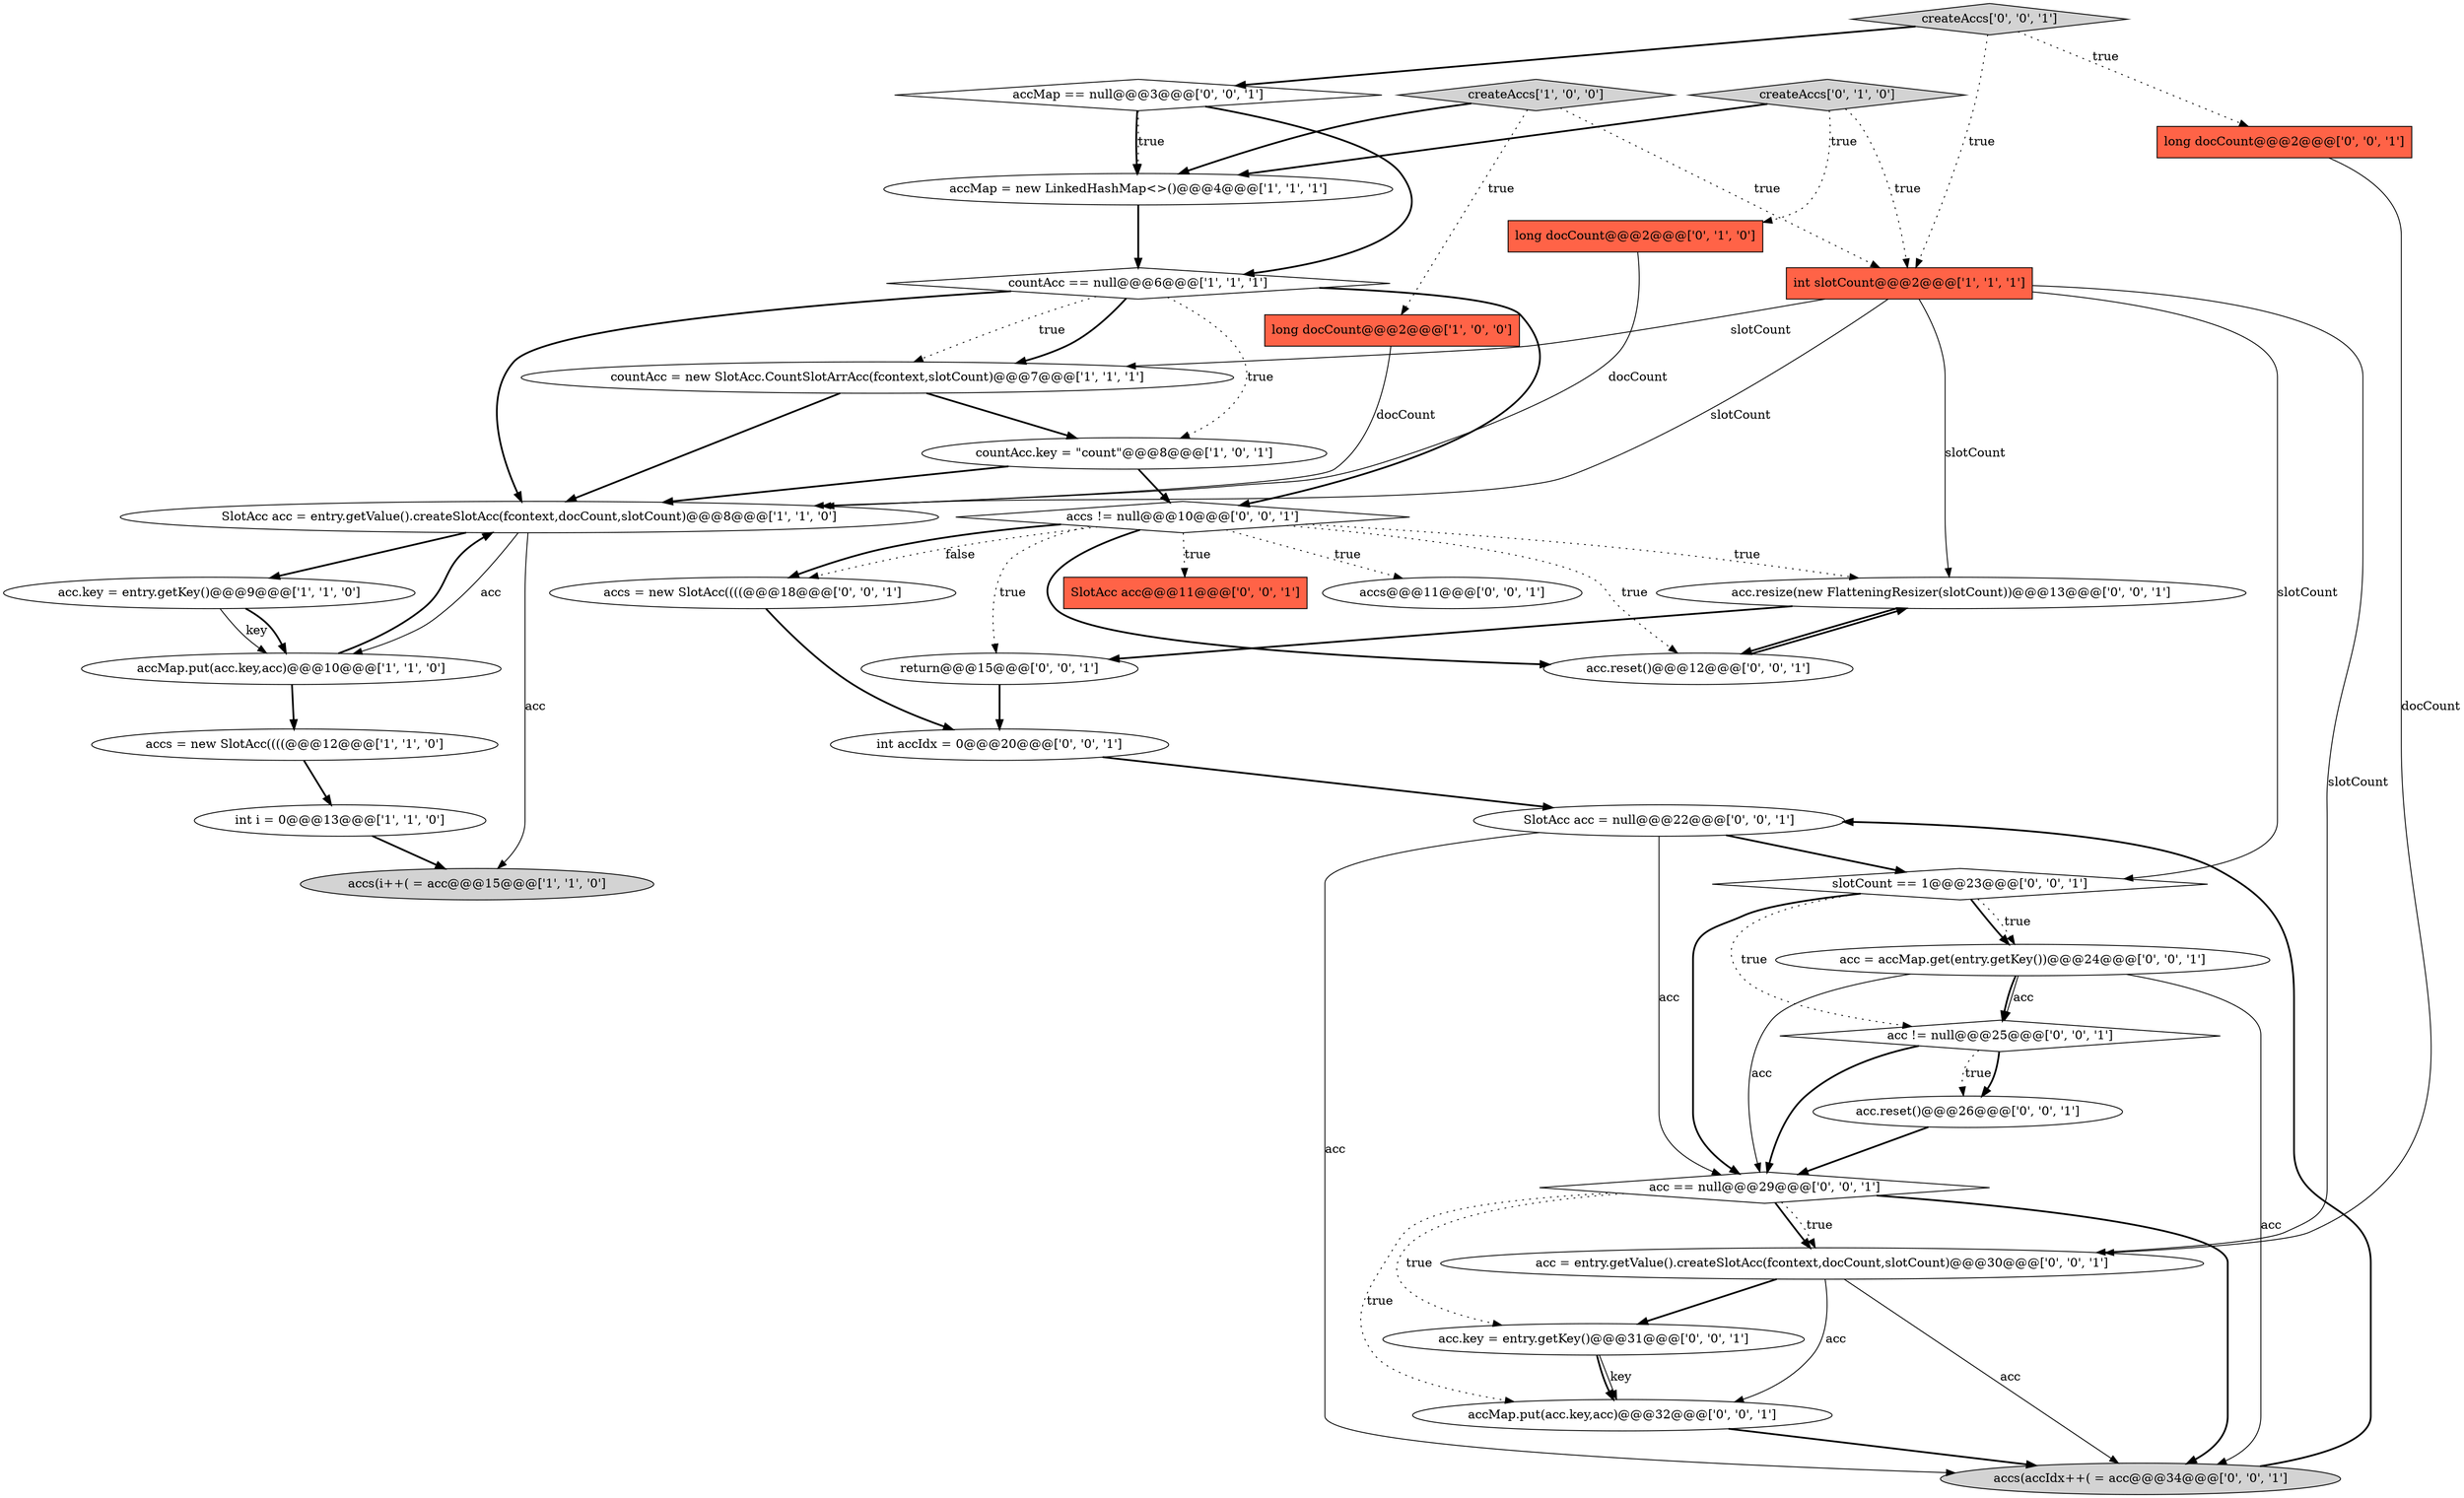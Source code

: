 digraph {
14 [style = filled, label = "createAccs['0', '1', '0']", fillcolor = lightgray, shape = diamond image = "AAA0AAABBB2BBB"];
21 [style = filled, label = "acc.resize(new FlatteningResizer(slotCount))@@@13@@@['0', '0', '1']", fillcolor = white, shape = ellipse image = "AAA0AAABBB3BBB"];
32 [style = filled, label = "accMap.put(acc.key,acc)@@@32@@@['0', '0', '1']", fillcolor = white, shape = ellipse image = "AAA0AAABBB3BBB"];
19 [style = filled, label = "return@@@15@@@['0', '0', '1']", fillcolor = white, shape = ellipse image = "AAA0AAABBB3BBB"];
35 [style = filled, label = "SlotAcc acc = null@@@22@@@['0', '0', '1']", fillcolor = white, shape = ellipse image = "AAA0AAABBB3BBB"];
0 [style = filled, label = "long docCount@@@2@@@['1', '0', '0']", fillcolor = tomato, shape = box image = "AAA0AAABBB1BBB"];
30 [style = filled, label = "acc.key = entry.getKey()@@@31@@@['0', '0', '1']", fillcolor = white, shape = ellipse image = "AAA0AAABBB3BBB"];
22 [style = filled, label = "acc = accMap.get(entry.getKey())@@@24@@@['0', '0', '1']", fillcolor = white, shape = ellipse image = "AAA0AAABBB3BBB"];
29 [style = filled, label = "acc != null@@@25@@@['0', '0', '1']", fillcolor = white, shape = diamond image = "AAA0AAABBB3BBB"];
18 [style = filled, label = "slotCount == 1@@@23@@@['0', '0', '1']", fillcolor = white, shape = diamond image = "AAA0AAABBB3BBB"];
28 [style = filled, label = "long docCount@@@2@@@['0', '0', '1']", fillcolor = tomato, shape = box image = "AAA0AAABBB3BBB"];
24 [style = filled, label = "createAccs['0', '0', '1']", fillcolor = lightgray, shape = diamond image = "AAA0AAABBB3BBB"];
26 [style = filled, label = "accs(accIdx++( = acc@@@34@@@['0', '0', '1']", fillcolor = lightgray, shape = ellipse image = "AAA0AAABBB3BBB"];
2 [style = filled, label = "accs = new SlotAcc((((@@@12@@@['1', '1', '0']", fillcolor = white, shape = ellipse image = "AAA0AAABBB1BBB"];
25 [style = filled, label = "accs != null@@@10@@@['0', '0', '1']", fillcolor = white, shape = diamond image = "AAA0AAABBB3BBB"];
4 [style = filled, label = "countAcc == null@@@6@@@['1', '1', '1']", fillcolor = white, shape = diamond image = "AAA0AAABBB1BBB"];
3 [style = filled, label = "createAccs['1', '0', '0']", fillcolor = lightgray, shape = diamond image = "AAA0AAABBB1BBB"];
17 [style = filled, label = "acc.reset()@@@12@@@['0', '0', '1']", fillcolor = white, shape = ellipse image = "AAA0AAABBB3BBB"];
20 [style = filled, label = "acc == null@@@29@@@['0', '0', '1']", fillcolor = white, shape = diamond image = "AAA0AAABBB3BBB"];
15 [style = filled, label = "accMap == null@@@3@@@['0', '0', '1']", fillcolor = white, shape = diamond image = "AAA0AAABBB3BBB"];
13 [style = filled, label = "long docCount@@@2@@@['0', '1', '0']", fillcolor = tomato, shape = box image = "AAA0AAABBB2BBB"];
34 [style = filled, label = "int accIdx = 0@@@20@@@['0', '0', '1']", fillcolor = white, shape = ellipse image = "AAA0AAABBB3BBB"];
7 [style = filled, label = "int i = 0@@@13@@@['1', '1', '0']", fillcolor = white, shape = ellipse image = "AAA0AAABBB1BBB"];
31 [style = filled, label = "acc = entry.getValue().createSlotAcc(fcontext,docCount,slotCount)@@@30@@@['0', '0', '1']", fillcolor = white, shape = ellipse image = "AAA0AAABBB3BBB"];
11 [style = filled, label = "countAcc.key = \"count\"@@@8@@@['1', '0', '1']", fillcolor = white, shape = ellipse image = "AAA0AAABBB1BBB"];
16 [style = filled, label = "SlotAcc acc@@@11@@@['0', '0', '1']", fillcolor = tomato, shape = box image = "AAA0AAABBB3BBB"];
8 [style = filled, label = "int slotCount@@@2@@@['1', '1', '1']", fillcolor = tomato, shape = box image = "AAA0AAABBB1BBB"];
6 [style = filled, label = "accMap = new LinkedHashMap<>()@@@4@@@['1', '1', '1']", fillcolor = white, shape = ellipse image = "AAA0AAABBB1BBB"];
5 [style = filled, label = "accs(i++( = acc@@@15@@@['1', '1', '0']", fillcolor = lightgray, shape = ellipse image = "AAA0AAABBB1BBB"];
27 [style = filled, label = "acc.reset()@@@26@@@['0', '0', '1']", fillcolor = white, shape = ellipse image = "AAA0AAABBB3BBB"];
10 [style = filled, label = "SlotAcc acc = entry.getValue().createSlotAcc(fcontext,docCount,slotCount)@@@8@@@['1', '1', '0']", fillcolor = white, shape = ellipse image = "AAA0AAABBB1BBB"];
9 [style = filled, label = "accMap.put(acc.key,acc)@@@10@@@['1', '1', '0']", fillcolor = white, shape = ellipse image = "AAA0AAABBB1BBB"];
33 [style = filled, label = "accs = new SlotAcc((((@@@18@@@['0', '0', '1']", fillcolor = white, shape = ellipse image = "AAA0AAABBB3BBB"];
23 [style = filled, label = "accs@@@11@@@['0', '0', '1']", fillcolor = white, shape = ellipse image = "AAA0AAABBB3BBB"];
12 [style = filled, label = "acc.key = entry.getKey()@@@9@@@['1', '1', '0']", fillcolor = white, shape = ellipse image = "AAA0AAABBB1BBB"];
1 [style = filled, label = "countAcc = new SlotAcc.CountSlotArrAcc(fcontext,slotCount)@@@7@@@['1', '1', '1']", fillcolor = white, shape = ellipse image = "AAA0AAABBB1BBB"];
4->10 [style = bold, label=""];
19->34 [style = bold, label=""];
35->18 [style = bold, label=""];
35->20 [style = solid, label="acc"];
30->32 [style = solid, label="key"];
4->25 [style = bold, label=""];
25->33 [style = bold, label=""];
21->19 [style = bold, label=""];
9->2 [style = bold, label=""];
4->1 [style = dotted, label="true"];
20->26 [style = bold, label=""];
29->27 [style = dotted, label="true"];
8->1 [style = solid, label="slotCount"];
22->26 [style = solid, label="acc"];
25->33 [style = dotted, label="false"];
22->29 [style = bold, label=""];
4->11 [style = dotted, label="true"];
3->6 [style = bold, label=""];
30->32 [style = bold, label=""];
15->6 [style = bold, label=""];
20->31 [style = bold, label=""];
12->9 [style = solid, label="key"];
28->31 [style = solid, label="docCount"];
9->10 [style = bold, label=""];
8->10 [style = solid, label="slotCount"];
12->9 [style = bold, label=""];
35->26 [style = solid, label="acc"];
24->28 [style = dotted, label="true"];
25->17 [style = bold, label=""];
0->10 [style = solid, label="docCount"];
10->5 [style = solid, label="acc"];
10->9 [style = solid, label="acc"];
32->26 [style = bold, label=""];
14->13 [style = dotted, label="true"];
1->11 [style = bold, label=""];
22->29 [style = solid, label="acc"];
8->18 [style = solid, label="slotCount"];
6->4 [style = bold, label=""];
8->21 [style = solid, label="slotCount"];
18->20 [style = bold, label=""];
7->5 [style = bold, label=""];
29->27 [style = bold, label=""];
18->22 [style = bold, label=""];
31->32 [style = solid, label="acc"];
29->20 [style = bold, label=""];
8->31 [style = solid, label="slotCount"];
20->30 [style = dotted, label="true"];
25->17 [style = dotted, label="true"];
11->10 [style = bold, label=""];
10->12 [style = bold, label=""];
20->31 [style = dotted, label="true"];
15->6 [style = dotted, label="true"];
22->20 [style = solid, label="acc"];
31->30 [style = bold, label=""];
15->4 [style = bold, label=""];
26->35 [style = bold, label=""];
3->0 [style = dotted, label="true"];
14->8 [style = dotted, label="true"];
4->1 [style = bold, label=""];
31->26 [style = solid, label="acc"];
34->35 [style = bold, label=""];
2->7 [style = bold, label=""];
13->10 [style = solid, label="docCount"];
25->23 [style = dotted, label="true"];
24->8 [style = dotted, label="true"];
3->8 [style = dotted, label="true"];
1->10 [style = bold, label=""];
25->19 [style = dotted, label="true"];
33->34 [style = bold, label=""];
17->21 [style = bold, label=""];
21->17 [style = bold, label=""];
14->6 [style = bold, label=""];
27->20 [style = bold, label=""];
20->32 [style = dotted, label="true"];
25->16 [style = dotted, label="true"];
11->25 [style = bold, label=""];
25->21 [style = dotted, label="true"];
18->29 [style = dotted, label="true"];
24->15 [style = bold, label=""];
18->22 [style = dotted, label="true"];
}

